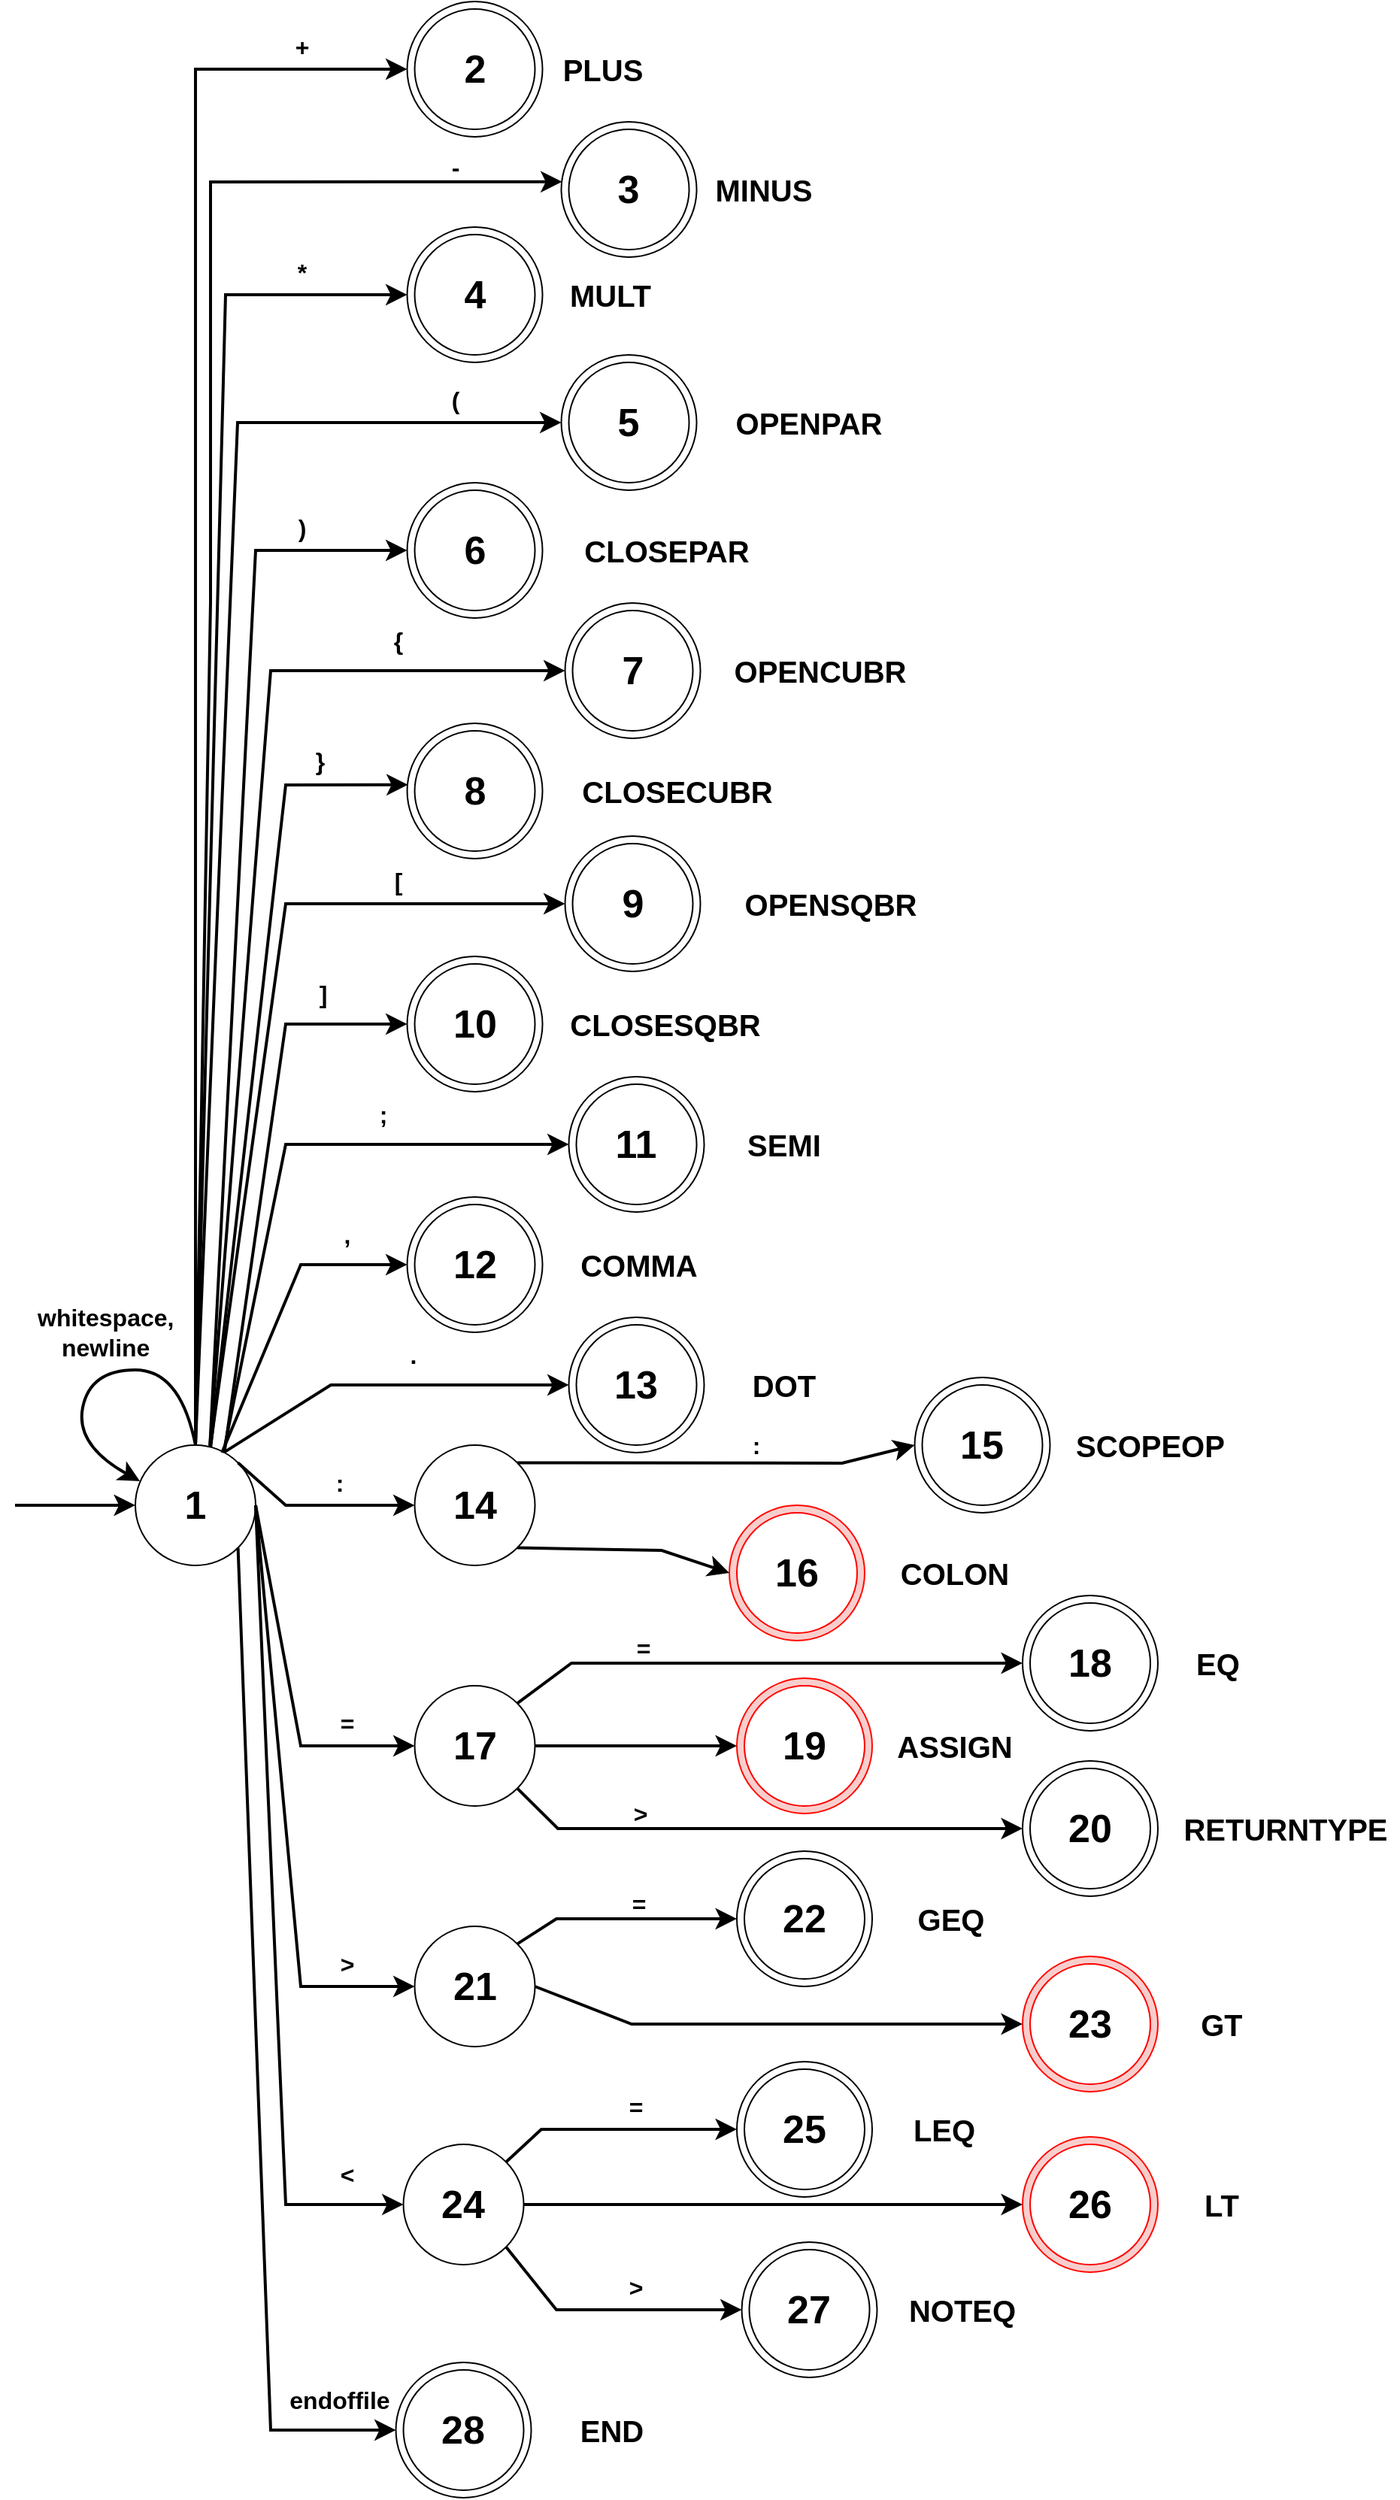 <mxfile version="20.8.11" type="device"><diagram id="EuUrlhRMjJuuyAw-kMiO" name="Page-1"><mxGraphModel dx="1687" dy="2036" grid="1" gridSize="10" guides="1" tooltips="1" connect="1" arrows="1" fold="1" page="1" pageScale="1" pageWidth="850" pageHeight="1100" math="0" shadow="0"><root><mxCell id="0"/><mxCell id="1" parent="0"/><mxCell id="f0cNqEt-tNWj4M2BLPDT-24" value="" style="ellipse;whiteSpace=wrap;html=1;aspect=fixed;fontSize=26;" vertex="1" parent="1"><mxGeometry x="710" y="460" width="90" height="90" as="geometry"/></mxCell><mxCell id="f0cNqEt-tNWj4M2BLPDT-14" value="" style="ellipse;whiteSpace=wrap;html=1;aspect=fixed;fontSize=26;fillColor=#f8cecc;strokeColor=#ff0800;" vertex="1" parent="1"><mxGeometry x="515" y="400" width="90" height="90" as="geometry"/></mxCell><mxCell id="f0cNqEt-tNWj4M2BLPDT-6" value="" style="ellipse;whiteSpace=wrap;html=1;aspect=fixed;fontSize=26;" vertex="1" parent="1"><mxGeometry x="638.26" y="315" width="90" height="90" as="geometry"/></mxCell><mxCell id="C09SJ6cZ4R_OQhaW5B3O-47" value="" style="ellipse;whiteSpace=wrap;html=1;aspect=fixed;fontSize=26;" parent="1" vertex="1"><mxGeometry x="408.26" y="275" width="90" height="90" as="geometry"/></mxCell><mxCell id="C09SJ6cZ4R_OQhaW5B3O-46" value="" style="ellipse;whiteSpace=wrap;html=1;aspect=fixed;fontSize=26;" parent="1" vertex="1"><mxGeometry x="300.76" y="195" width="90" height="90" as="geometry"/></mxCell><mxCell id="C09SJ6cZ4R_OQhaW5B3O-45" value="" style="ellipse;whiteSpace=wrap;html=1;aspect=fixed;fontSize=26;" parent="1" vertex="1"><mxGeometry x="408.26" y="115" width="90" height="90" as="geometry"/></mxCell><mxCell id="C09SJ6cZ4R_OQhaW5B3O-44" value="" style="ellipse;whiteSpace=wrap;html=1;aspect=fixed;fontSize=26;" parent="1" vertex="1"><mxGeometry x="300.76" y="35" width="90" height="90" as="geometry"/></mxCell><mxCell id="C09SJ6cZ4R_OQhaW5B3O-43" value="" style="ellipse;whiteSpace=wrap;html=1;aspect=fixed;fontSize=26;" parent="1" vertex="1"><mxGeometry x="405.76" y="-45" width="90" height="90" as="geometry"/></mxCell><mxCell id="C09SJ6cZ4R_OQhaW5B3O-1" value="&lt;font size=&quot;1&quot; style=&quot;&quot;&gt;&lt;b style=&quot;font-size: 26px;&quot;&gt;1&lt;/b&gt;&lt;/font&gt;" style="ellipse;whiteSpace=wrap;html=1;aspect=fixed;" parent="1" vertex="1"><mxGeometry x="120" y="360" width="80" height="80" as="geometry"/></mxCell><mxCell id="C09SJ6cZ4R_OQhaW5B3O-2" value="" style="endArrow=classic;html=1;rounded=0;entryX=0;entryY=0.5;entryDx=0;entryDy=0;jumpSize=6;endSize=8;startSize=8;strokeWidth=2;" parent="1" target="C09SJ6cZ4R_OQhaW5B3O-1" edge="1"><mxGeometry width="50" height="50" relative="1" as="geometry"><mxPoint x="40" y="400" as="sourcePoint"/><mxPoint x="60" y="400" as="targetPoint"/></mxGeometry></mxCell><mxCell id="C09SJ6cZ4R_OQhaW5B3O-3" value="" style="curved=1;endArrow=classic;html=1;rounded=0;strokeWidth=2;startSize=8;endSize=8;jumpSize=6;exitX=0.5;exitY=0;exitDx=0;exitDy=0;entryX=0.038;entryY=0.3;entryDx=0;entryDy=0;entryPerimeter=0;" parent="1" source="C09SJ6cZ4R_OQhaW5B3O-1" target="C09SJ6cZ4R_OQhaW5B3O-1" edge="1"><mxGeometry width="50" height="50" relative="1" as="geometry"><mxPoint x="400" y="430" as="sourcePoint"/><mxPoint x="450" y="380" as="targetPoint"/><Array as="points"><mxPoint x="150" y="310"/><mxPoint x="90" y="310"/><mxPoint x="80" y="360"/></Array></mxGeometry></mxCell><mxCell id="C09SJ6cZ4R_OQhaW5B3O-4" value="&lt;font size=&quot;1&quot; style=&quot;&quot;&gt;&lt;b style=&quot;font-size: 16px;&quot;&gt;whitespace,&lt;br&gt;newline&lt;br&gt;&lt;/b&gt;&lt;/font&gt;" style="text;strokeColor=none;fillColor=none;align=center;verticalAlign=middle;spacingLeft=4;spacingRight=4;overflow=hidden;points=[[0,0.5],[1,0.5]];portConstraint=eastwest;rotatable=0;whiteSpace=wrap;html=1;" parent="1" vertex="1"><mxGeometry x="50" y="260" width="100" height="50" as="geometry"/></mxCell><mxCell id="C09SJ6cZ4R_OQhaW5B3O-8" value="" style="ellipse;whiteSpace=wrap;html=1;aspect=fixed;fontSize=26;" parent="1" vertex="1"><mxGeometry x="300.76" y="-600" width="90" height="90" as="geometry"/></mxCell><mxCell id="C09SJ6cZ4R_OQhaW5B3O-6" value="&lt;font size=&quot;1&quot; style=&quot;&quot;&gt;&lt;b style=&quot;font-size: 26px;&quot;&gt;2&lt;/b&gt;&lt;/font&gt;" style="ellipse;whiteSpace=wrap;html=1;aspect=fixed;" parent="1" vertex="1"><mxGeometry x="305.76" y="-595" width="80" height="80" as="geometry"/></mxCell><mxCell id="C09SJ6cZ4R_OQhaW5B3O-7" value="" style="endArrow=classic;html=1;rounded=0;strokeWidth=2;fontSize=26;startSize=8;endSize=8;jumpSize=6;entryX=0;entryY=0.5;entryDx=0;entryDy=0;exitX=0.5;exitY=0;exitDx=0;exitDy=0;" parent="1" source="C09SJ6cZ4R_OQhaW5B3O-1" target="C09SJ6cZ4R_OQhaW5B3O-8" edge="1"><mxGeometry width="50" height="50" relative="1" as="geometry"><mxPoint x="190" y="350" as="sourcePoint"/><mxPoint x="310" y="-160" as="targetPoint"/><Array as="points"><mxPoint x="160" y="-160"/><mxPoint x="160" y="-555"/></Array></mxGeometry></mxCell><mxCell id="C09SJ6cZ4R_OQhaW5B3O-9" value="&lt;font size=&quot;1&quot; style=&quot;&quot;&gt;&lt;b style=&quot;font-size: 16px;&quot;&gt;+&lt;/b&gt;&lt;/font&gt;" style="text;strokeColor=none;fillColor=none;align=center;verticalAlign=middle;spacingLeft=4;spacingRight=4;overflow=hidden;points=[[0,0.5],[1,0.5]];portConstraint=eastwest;rotatable=0;whiteSpace=wrap;html=1;" parent="1" vertex="1"><mxGeometry x="185.76" y="-585" width="90" height="30" as="geometry"/></mxCell><mxCell id="C09SJ6cZ4R_OQhaW5B3O-10" value="&lt;font size=&quot;1&quot; style=&quot;&quot;&gt;&lt;b style=&quot;font-size: 20px;&quot;&gt;PLUS&lt;/b&gt;&lt;/font&gt;" style="text;strokeColor=none;fillColor=none;align=center;verticalAlign=middle;spacingLeft=4;spacingRight=4;overflow=hidden;points=[[0,0.5],[1,0.5]];portConstraint=eastwest;rotatable=0;whiteSpace=wrap;html=1;" parent="1" vertex="1"><mxGeometry x="385.76" y="-570" width="90" height="30" as="geometry"/></mxCell><mxCell id="C09SJ6cZ4R_OQhaW5B3O-11" value="" style="ellipse;whiteSpace=wrap;html=1;aspect=fixed;fontSize=26;" parent="1" vertex="1"><mxGeometry x="403.26" y="-520" width="90" height="90" as="geometry"/></mxCell><mxCell id="C09SJ6cZ4R_OQhaW5B3O-12" value="&lt;font size=&quot;1&quot; style=&quot;&quot;&gt;&lt;b style=&quot;font-size: 26px;&quot;&gt;3&lt;/b&gt;&lt;/font&gt;" style="ellipse;whiteSpace=wrap;html=1;aspect=fixed;" parent="1" vertex="1"><mxGeometry x="408.26" y="-515" width="80" height="80" as="geometry"/></mxCell><mxCell id="C09SJ6cZ4R_OQhaW5B3O-13" value="" style="endArrow=classic;html=1;rounded=0;strokeWidth=2;fontSize=16;startSize=8;endSize=8;jumpSize=6;entryX=0.006;entryY=0.443;entryDx=0;entryDy=0;entryPerimeter=0;exitX=0.5;exitY=0;exitDx=0;exitDy=0;" parent="1" source="C09SJ6cZ4R_OQhaW5B3O-1" target="C09SJ6cZ4R_OQhaW5B3O-11" edge="1"><mxGeometry width="50" height="50" relative="1" as="geometry"><mxPoint x="170.08" y="122" as="sourcePoint"/><mxPoint x="310" y="-40" as="targetPoint"/><Array as="points"><mxPoint x="170" y="-200"/><mxPoint x="170" y="-480"/></Array></mxGeometry></mxCell><mxCell id="C09SJ6cZ4R_OQhaW5B3O-14" value="&lt;font size=&quot;1&quot; style=&quot;&quot;&gt;&lt;b style=&quot;font-size: 16px;&quot;&gt;-&lt;/b&gt;&lt;/font&gt;" style="text;strokeColor=none;fillColor=none;align=center;verticalAlign=middle;spacingLeft=4;spacingRight=4;overflow=hidden;points=[[0,0.5],[1,0.5]];portConstraint=eastwest;rotatable=0;whiteSpace=wrap;html=1;" parent="1" vertex="1"><mxGeometry x="288.26" y="-505" width="90" height="30" as="geometry"/></mxCell><mxCell id="C09SJ6cZ4R_OQhaW5B3O-15" value="&lt;font size=&quot;1&quot; style=&quot;&quot;&gt;&lt;b style=&quot;font-size: 20px;&quot;&gt;MINUS&lt;/b&gt;&lt;/font&gt;" style="text;strokeColor=none;fillColor=none;align=center;verticalAlign=middle;spacingLeft=4;spacingRight=4;overflow=hidden;points=[[0,0.5],[1,0.5]];portConstraint=eastwest;rotatable=0;whiteSpace=wrap;html=1;" parent="1" vertex="1"><mxGeometry x="493.26" y="-490" width="90" height="30" as="geometry"/></mxCell><mxCell id="C09SJ6cZ4R_OQhaW5B3O-17" value="" style="ellipse;whiteSpace=wrap;html=1;aspect=fixed;fontSize=26;" parent="1" vertex="1"><mxGeometry x="300.76" y="-450" width="90" height="90" as="geometry"/></mxCell><mxCell id="C09SJ6cZ4R_OQhaW5B3O-16" value="&lt;font size=&quot;1&quot; style=&quot;&quot;&gt;&lt;b style=&quot;font-size: 26px;&quot;&gt;4&lt;/b&gt;&lt;/font&gt;" style="ellipse;whiteSpace=wrap;html=1;aspect=fixed;" parent="1" vertex="1"><mxGeometry x="305.76" y="-445" width="80" height="80" as="geometry"/></mxCell><mxCell id="C09SJ6cZ4R_OQhaW5B3O-18" value="&lt;font size=&quot;1&quot; style=&quot;&quot;&gt;&lt;b style=&quot;font-size: 20px;&quot;&gt;MULT&lt;/b&gt;&lt;/font&gt;" style="text;strokeColor=none;fillColor=none;align=center;verticalAlign=middle;spacingLeft=4;spacingRight=4;overflow=hidden;points=[[0,0.5],[1,0.5]];portConstraint=eastwest;rotatable=0;whiteSpace=wrap;html=1;" parent="1" vertex="1"><mxGeometry x="390.76" y="-420" width="90" height="30" as="geometry"/></mxCell><mxCell id="C09SJ6cZ4R_OQhaW5B3O-19" value="" style="endArrow=classic;html=1;rounded=0;strokeWidth=2;fontSize=16;startSize=8;endSize=8;jumpSize=6;exitX=0.5;exitY=0;exitDx=0;exitDy=0;entryX=0;entryY=0.5;entryDx=0;entryDy=0;" parent="1" source="C09SJ6cZ4R_OQhaW5B3O-1" target="C09SJ6cZ4R_OQhaW5B3O-17" edge="1"><mxGeometry width="50" height="50" relative="1" as="geometry"><mxPoint x="179.04" y="124.88" as="sourcePoint"/><mxPoint x="370" y="-130" as="targetPoint"/><Array as="points"><mxPoint x="180" y="-405"/></Array></mxGeometry></mxCell><mxCell id="C09SJ6cZ4R_OQhaW5B3O-20" value="&lt;font size=&quot;1&quot; style=&quot;&quot;&gt;&lt;b style=&quot;font-size: 16px;&quot;&gt;*&lt;/b&gt;&lt;/font&gt;" style="text;strokeColor=none;fillColor=none;align=center;verticalAlign=middle;spacingLeft=4;spacingRight=4;overflow=hidden;points=[[0,0.5],[1,0.5]];portConstraint=eastwest;rotatable=0;whiteSpace=wrap;html=1;" parent="1" vertex="1"><mxGeometry x="185.76" y="-435" width="90" height="30" as="geometry"/></mxCell><mxCell id="C09SJ6cZ4R_OQhaW5B3O-22" value="" style="ellipse;whiteSpace=wrap;html=1;aspect=fixed;fontSize=26;" parent="1" vertex="1"><mxGeometry x="403.26" y="-365" width="90" height="90" as="geometry"/></mxCell><mxCell id="C09SJ6cZ4R_OQhaW5B3O-21" value="&lt;font size=&quot;1&quot; style=&quot;&quot;&gt;&lt;b style=&quot;font-size: 26px;&quot;&gt;5&lt;/b&gt;&lt;/font&gt;" style="ellipse;whiteSpace=wrap;html=1;aspect=fixed;" parent="1" vertex="1"><mxGeometry x="408.26" y="-360" width="80" height="80" as="geometry"/></mxCell><mxCell id="C09SJ6cZ4R_OQhaW5B3O-23" value="&lt;font size=&quot;1&quot; style=&quot;&quot;&gt;&lt;b style=&quot;font-size: 20px;&quot;&gt;OPENPAR&lt;/b&gt;&lt;/font&gt;" style="text;strokeColor=none;fillColor=none;align=center;verticalAlign=middle;spacingLeft=4;spacingRight=4;overflow=hidden;points=[[0,0.5],[1,0.5]];portConstraint=eastwest;rotatable=0;whiteSpace=wrap;html=1;" parent="1" vertex="1"><mxGeometry x="513.26" y="-335" width="110" height="30" as="geometry"/></mxCell><mxCell id="C09SJ6cZ4R_OQhaW5B3O-24" value="" style="endArrow=classic;html=1;rounded=0;strokeWidth=2;fontSize=16;startSize=8;endSize=8;jumpSize=6;entryX=0;entryY=0.5;entryDx=0;entryDy=0;exitX=0.5;exitY=0;exitDx=0;exitDy=0;" parent="1" source="C09SJ6cZ4R_OQhaW5B3O-1" target="C09SJ6cZ4R_OQhaW5B3O-22" edge="1"><mxGeometry width="50" height="50" relative="1" as="geometry"><mxPoint x="188.284" y="131.716" as="sourcePoint"/><mxPoint x="310" y="40" as="targetPoint"/><Array as="points"><mxPoint x="188" y="-320"/></Array></mxGeometry></mxCell><mxCell id="C09SJ6cZ4R_OQhaW5B3O-25" value="&lt;font size=&quot;1&quot; style=&quot;&quot;&gt;&lt;b style=&quot;font-size: 16px;&quot;&gt;(&lt;/b&gt;&lt;/font&gt;" style="text;strokeColor=none;fillColor=none;align=center;verticalAlign=middle;spacingLeft=4;spacingRight=4;overflow=hidden;points=[[0,0.5],[1,0.5]];portConstraint=eastwest;rotatable=0;whiteSpace=wrap;html=1;" parent="1" vertex="1"><mxGeometry x="288.26" y="-350" width="90" height="30" as="geometry"/></mxCell><mxCell id="C09SJ6cZ4R_OQhaW5B3O-27" value="" style="ellipse;whiteSpace=wrap;html=1;aspect=fixed;fontSize=26;" parent="1" vertex="1"><mxGeometry x="300.76" y="-280" width="90" height="90" as="geometry"/></mxCell><mxCell id="C09SJ6cZ4R_OQhaW5B3O-26" value="&lt;font size=&quot;1&quot; style=&quot;&quot;&gt;&lt;b style=&quot;font-size: 26px;&quot;&gt;6&lt;/b&gt;&lt;/font&gt;" style="ellipse;whiteSpace=wrap;html=1;aspect=fixed;" parent="1" vertex="1"><mxGeometry x="305.76" y="-275" width="80" height="80" as="geometry"/></mxCell><mxCell id="C09SJ6cZ4R_OQhaW5B3O-28" value="" style="endArrow=classic;html=1;rounded=0;strokeWidth=2;fontSize=16;startSize=8;endSize=8;jumpSize=6;entryX=0;entryY=0.5;entryDx=0;entryDy=0;exitX=0.62;exitY=0.013;exitDx=0;exitDy=0;exitPerimeter=0;" parent="1" source="C09SJ6cZ4R_OQhaW5B3O-1" target="C09SJ6cZ4R_OQhaW5B3O-27" edge="1"><mxGeometry width="50" height="50" relative="1" as="geometry"><mxPoint x="188.284" y="131.716" as="sourcePoint"/><mxPoint x="295.76" y="-80" as="targetPoint"/><Array as="points"><mxPoint x="200" y="-235"/></Array></mxGeometry></mxCell><mxCell id="C09SJ6cZ4R_OQhaW5B3O-30" value="&lt;font size=&quot;1&quot; style=&quot;&quot;&gt;&lt;b style=&quot;font-size: 20px;&quot;&gt;CLOSEPAR&lt;/b&gt;&lt;/font&gt;" style="text;strokeColor=none;fillColor=none;align=center;verticalAlign=middle;spacingLeft=4;spacingRight=4;overflow=hidden;points=[[0,0.5],[1,0.5]];portConstraint=eastwest;rotatable=0;whiteSpace=wrap;html=1;" parent="1" vertex="1"><mxGeometry x="410.76" y="-250" width="125" height="30" as="geometry"/></mxCell><mxCell id="C09SJ6cZ4R_OQhaW5B3O-31" value="&lt;font size=&quot;1&quot; style=&quot;&quot;&gt;&lt;b style=&quot;font-size: 16px;&quot;&gt;)&lt;/b&gt;&lt;/font&gt;" style="text;strokeColor=none;fillColor=none;align=center;verticalAlign=middle;spacingLeft=4;spacingRight=4;overflow=hidden;points=[[0,0.5],[1,0.5]];portConstraint=eastwest;rotatable=0;whiteSpace=wrap;html=1;" parent="1" vertex="1"><mxGeometry x="185.76" y="-265" width="90" height="30" as="geometry"/></mxCell><mxCell id="C09SJ6cZ4R_OQhaW5B3O-34" value="" style="ellipse;whiteSpace=wrap;html=1;aspect=fixed;fontSize=26;" parent="1" vertex="1"><mxGeometry x="405.76" y="-200" width="90" height="90" as="geometry"/></mxCell><mxCell id="C09SJ6cZ4R_OQhaW5B3O-32" value="&lt;font size=&quot;1&quot; style=&quot;&quot;&gt;&lt;b style=&quot;font-size: 26px;&quot;&gt;7&lt;/b&gt;&lt;/font&gt;" style="ellipse;whiteSpace=wrap;html=1;aspect=fixed;" parent="1" vertex="1"><mxGeometry x="410.76" y="-195" width="80" height="80" as="geometry"/></mxCell><mxCell id="C09SJ6cZ4R_OQhaW5B3O-35" value="" style="ellipse;whiteSpace=wrap;html=1;aspect=fixed;fontSize=26;" parent="1" vertex="1"><mxGeometry x="300.76" y="-120" width="90" height="90" as="geometry"/></mxCell><mxCell id="C09SJ6cZ4R_OQhaW5B3O-33" value="&lt;font size=&quot;1&quot; style=&quot;&quot;&gt;&lt;b style=&quot;font-size: 26px;&quot;&gt;8&lt;/b&gt;&lt;/font&gt;" style="ellipse;whiteSpace=wrap;html=1;aspect=fixed;" parent="1" vertex="1"><mxGeometry x="305.76" y="-115" width="80" height="80" as="geometry"/></mxCell><mxCell id="C09SJ6cZ4R_OQhaW5B3O-36" value="&lt;font size=&quot;1&quot; style=&quot;&quot;&gt;&lt;b style=&quot;font-size: 20px;&quot;&gt;OPENCUBR&lt;/b&gt;&lt;/font&gt;" style="text;strokeColor=none;fillColor=none;align=center;verticalAlign=middle;spacingLeft=4;spacingRight=4;overflow=hidden;points=[[0,0.5],[1,0.5]];portConstraint=eastwest;rotatable=0;whiteSpace=wrap;html=1;" parent="1" vertex="1"><mxGeometry x="513.26" y="-170" width="125" height="30" as="geometry"/></mxCell><mxCell id="C09SJ6cZ4R_OQhaW5B3O-37" value="&lt;font size=&quot;1&quot; style=&quot;&quot;&gt;&lt;b style=&quot;font-size: 20px;&quot;&gt;CLOSECUBR&lt;/b&gt;&lt;/font&gt;" style="text;strokeColor=none;fillColor=none;align=center;verticalAlign=middle;spacingLeft=4;spacingRight=4;overflow=hidden;points=[[0,0.5],[1,0.5]];portConstraint=eastwest;rotatable=0;whiteSpace=wrap;html=1;" parent="1" vertex="1"><mxGeometry x="410.76" y="-90" width="139.24" height="30" as="geometry"/></mxCell><mxCell id="C09SJ6cZ4R_OQhaW5B3O-38" value="&lt;font size=&quot;1&quot; style=&quot;&quot;&gt;&lt;b style=&quot;font-size: 26px;&quot;&gt;9&lt;/b&gt;&lt;/font&gt;" style="ellipse;whiteSpace=wrap;html=1;aspect=fixed;" parent="1" vertex="1"><mxGeometry x="410.76" y="-40" width="80" height="80" as="geometry"/></mxCell><mxCell id="C09SJ6cZ4R_OQhaW5B3O-39" value="&lt;font size=&quot;1&quot; style=&quot;&quot;&gt;&lt;b style=&quot;font-size: 26px;&quot;&gt;10&lt;/b&gt;&lt;/font&gt;" style="ellipse;whiteSpace=wrap;html=1;aspect=fixed;" parent="1" vertex="1"><mxGeometry x="305.76" y="40" width="80" height="80" as="geometry"/></mxCell><mxCell id="C09SJ6cZ4R_OQhaW5B3O-40" value="&lt;font size=&quot;1&quot; style=&quot;&quot;&gt;&lt;b style=&quot;font-size: 26px;&quot;&gt;11&lt;/b&gt;&lt;/font&gt;" style="ellipse;whiteSpace=wrap;html=1;aspect=fixed;" parent="1" vertex="1"><mxGeometry x="413.26" y="120" width="80" height="80" as="geometry"/></mxCell><mxCell id="C09SJ6cZ4R_OQhaW5B3O-41" value="&lt;font size=&quot;1&quot; style=&quot;&quot;&gt;&lt;b style=&quot;font-size: 26px;&quot;&gt;12&lt;/b&gt;&lt;/font&gt;" style="ellipse;whiteSpace=wrap;html=1;aspect=fixed;" parent="1" vertex="1"><mxGeometry x="305.76" y="200" width="80" height="80" as="geometry"/></mxCell><mxCell id="C09SJ6cZ4R_OQhaW5B3O-42" value="&lt;font size=&quot;1&quot; style=&quot;&quot;&gt;&lt;b style=&quot;font-size: 26px;&quot;&gt;13&lt;/b&gt;&lt;/font&gt;" style="ellipse;whiteSpace=wrap;html=1;aspect=fixed;" parent="1" vertex="1"><mxGeometry x="413.26" y="280" width="80" height="80" as="geometry"/></mxCell><mxCell id="C09SJ6cZ4R_OQhaW5B3O-49" value="" style="endArrow=classic;html=1;rounded=0;strokeWidth=2;fontSize=16;startSize=8;endSize=8;jumpSize=6;entryX=0;entryY=0.5;entryDx=0;entryDy=0;exitX=0.62;exitY=0.005;exitDx=0;exitDy=0;exitPerimeter=0;" parent="1" source="C09SJ6cZ4R_OQhaW5B3O-1" target="C09SJ6cZ4R_OQhaW5B3O-34" edge="1"><mxGeometry width="50" height="50" relative="1" as="geometry"><mxPoint x="188.284" y="131.716" as="sourcePoint"/><mxPoint x="260" as="targetPoint"/><Array as="points"><mxPoint x="210" y="-155"/></Array></mxGeometry></mxCell><mxCell id="C09SJ6cZ4R_OQhaW5B3O-51" value="" style="endArrow=classic;html=1;rounded=0;strokeWidth=2;fontSize=16;startSize=8;endSize=8;jumpSize=6;entryX=0.006;entryY=0.454;entryDx=0;entryDy=0;entryPerimeter=0;exitX=0.627;exitY=0.013;exitDx=0;exitDy=0;exitPerimeter=0;" parent="1" source="C09SJ6cZ4R_OQhaW5B3O-1" target="C09SJ6cZ4R_OQhaW5B3O-35" edge="1"><mxGeometry width="50" height="50" relative="1" as="geometry"><mxPoint x="188.284" y="131.716" as="sourcePoint"/><mxPoint x="290" y="-40" as="targetPoint"/><Array as="points"><mxPoint x="220" y="-79"/></Array></mxGeometry></mxCell><mxCell id="C09SJ6cZ4R_OQhaW5B3O-52" value="" style="endArrow=classic;html=1;rounded=0;strokeWidth=2;fontSize=16;startSize=8;endSize=8;jumpSize=6;entryX=0;entryY=0.5;entryDx=0;entryDy=0;exitX=0.627;exitY=-0.009;exitDx=0;exitDy=0;exitPerimeter=0;" parent="1" source="C09SJ6cZ4R_OQhaW5B3O-1" target="C09SJ6cZ4R_OQhaW5B3O-43" edge="1"><mxGeometry width="50" height="50" relative="1" as="geometry"><mxPoint x="195.04" y="140" as="sourcePoint"/><mxPoint x="240" y="-170" as="targetPoint"/><Array as="points"><mxPoint x="220"/></Array></mxGeometry></mxCell><mxCell id="C09SJ6cZ4R_OQhaW5B3O-53" value="" style="endArrow=classic;html=1;rounded=0;strokeWidth=2;fontSize=16;startSize=8;endSize=8;jumpSize=6;entryX=0;entryY=0.5;entryDx=0;entryDy=0;exitX=0.741;exitY=0.055;exitDx=0;exitDy=0;exitPerimeter=0;" parent="1" source="C09SJ6cZ4R_OQhaW5B3O-1" target="C09SJ6cZ4R_OQhaW5B3O-44" edge="1"><mxGeometry width="50" height="50" relative="1" as="geometry"><mxPoint x="195.84" y="141.04" as="sourcePoint"/><mxPoint x="260" y="60" as="targetPoint"/><Array as="points"><mxPoint x="220" y="80"/></Array></mxGeometry></mxCell><mxCell id="C09SJ6cZ4R_OQhaW5B3O-54" value="" style="endArrow=classic;html=1;rounded=0;strokeWidth=2;fontSize=16;startSize=8;endSize=8;jumpSize=6;entryX=0;entryY=0.5;entryDx=0;entryDy=0;exitX=0.734;exitY=0.055;exitDx=0;exitDy=0;exitPerimeter=0;" parent="1" source="C09SJ6cZ4R_OQhaW5B3O-1" target="C09SJ6cZ4R_OQhaW5B3O-45" edge="1"><mxGeometry width="50" height="50" relative="1" as="geometry"><mxPoint x="220" y="160" as="sourcePoint"/><mxPoint x="260" y="110" as="targetPoint"/><Array as="points"><mxPoint x="220" y="160"/></Array></mxGeometry></mxCell><mxCell id="C09SJ6cZ4R_OQhaW5B3O-55" value="" style="endArrow=classic;html=1;rounded=0;strokeWidth=2;fontSize=16;startSize=8;endSize=8;jumpSize=6;entryX=0;entryY=0.5;entryDx=0;entryDy=0;exitX=0.72;exitY=0.063;exitDx=0;exitDy=0;exitPerimeter=0;" parent="1" source="C09SJ6cZ4R_OQhaW5B3O-1" target="C09SJ6cZ4R_OQhaW5B3O-46" edge="1"><mxGeometry width="50" height="50" relative="1" as="geometry"><mxPoint x="200" y="160" as="sourcePoint"/><mxPoint x="260" y="110" as="targetPoint"/><Array as="points"><mxPoint x="230" y="240"/></Array></mxGeometry></mxCell><mxCell id="C09SJ6cZ4R_OQhaW5B3O-56" value="" style="endArrow=classic;html=1;rounded=0;strokeWidth=2;fontSize=16;startSize=8;endSize=8;jumpSize=6;entryX=0;entryY=0.5;entryDx=0;entryDy=0;exitX=0.737;exitY=0.06;exitDx=0;exitDy=0;exitPerimeter=0;" parent="1" source="C09SJ6cZ4R_OQhaW5B3O-1" target="C09SJ6cZ4R_OQhaW5B3O-47" edge="1"><mxGeometry width="50" height="50" relative="1" as="geometry"><mxPoint x="197.76" y="173.44" as="sourcePoint"/><mxPoint x="260" y="200" as="targetPoint"/><Array as="points"><mxPoint x="250" y="320"/></Array></mxGeometry></mxCell><mxCell id="C09SJ6cZ4R_OQhaW5B3O-57" value="&lt;font size=&quot;1&quot; style=&quot;&quot;&gt;&lt;b style=&quot;font-size: 20px;&quot;&gt;OPENSQBR&lt;/b&gt;&lt;/font&gt;" style="text;strokeColor=none;fillColor=none;align=center;verticalAlign=middle;spacingLeft=4;spacingRight=4;overflow=hidden;points=[[0,0.5],[1,0.5]];portConstraint=eastwest;rotatable=0;whiteSpace=wrap;html=1;" parent="1" vertex="1"><mxGeometry x="513.26" y="-15" width="139.24" height="30" as="geometry"/></mxCell><mxCell id="C09SJ6cZ4R_OQhaW5B3O-58" value="&lt;font size=&quot;1&quot; style=&quot;&quot;&gt;&lt;b style=&quot;font-size: 20px;&quot;&gt;CLOSESQBR&lt;/b&gt;&lt;/font&gt;" style="text;strokeColor=none;fillColor=none;align=center;verticalAlign=middle;spacingLeft=4;spacingRight=4;overflow=hidden;points=[[0,0.5],[1,0.5]];portConstraint=eastwest;rotatable=0;whiteSpace=wrap;html=1;" parent="1" vertex="1"><mxGeometry x="403.26" y="65" width="139.24" height="30" as="geometry"/></mxCell><mxCell id="C09SJ6cZ4R_OQhaW5B3O-59" value="&lt;font size=&quot;1&quot; style=&quot;&quot;&gt;&lt;b style=&quot;font-size: 20px;&quot;&gt;SEMI&lt;/b&gt;&lt;/font&gt;" style="text;strokeColor=none;fillColor=none;align=center;verticalAlign=middle;spacingLeft=4;spacingRight=4;overflow=hidden;points=[[0,0.5],[1,0.5]];portConstraint=eastwest;rotatable=0;whiteSpace=wrap;html=1;" parent="1" vertex="1"><mxGeometry x="513.26" y="145" width="76.74" height="30" as="geometry"/></mxCell><mxCell id="C09SJ6cZ4R_OQhaW5B3O-61" value="&lt;font size=&quot;1&quot; style=&quot;&quot;&gt;&lt;b style=&quot;font-size: 20px;&quot;&gt;COMMA&lt;/b&gt;&lt;/font&gt;" style="text;strokeColor=none;fillColor=none;align=center;verticalAlign=middle;spacingLeft=4;spacingRight=4;overflow=hidden;points=[[0,0.5],[1,0.5]];portConstraint=eastwest;rotatable=0;whiteSpace=wrap;html=1;" parent="1" vertex="1"><mxGeometry x="409.89" y="225" width="90.11" height="30" as="geometry"/></mxCell><mxCell id="C09SJ6cZ4R_OQhaW5B3O-62" value="&lt;font size=&quot;1&quot; style=&quot;&quot;&gt;&lt;b style=&quot;font-size: 20px;&quot;&gt;DOT&lt;/b&gt;&lt;/font&gt;" style="text;strokeColor=none;fillColor=none;align=center;verticalAlign=middle;spacingLeft=4;spacingRight=4;overflow=hidden;points=[[0,0.5],[1,0.5]];portConstraint=eastwest;rotatable=0;whiteSpace=wrap;html=1;" parent="1" vertex="1"><mxGeometry x="513.26" y="305" width="76.74" height="30" as="geometry"/></mxCell><mxCell id="C09SJ6cZ4R_OQhaW5B3O-63" value="&lt;span style=&quot;font-size: 16px;&quot;&gt;&lt;b&gt;{&lt;/b&gt;&lt;/span&gt;" style="text;strokeColor=none;fillColor=none;align=center;verticalAlign=middle;spacingLeft=4;spacingRight=4;overflow=hidden;points=[[0,0.5],[1,0.5]];portConstraint=eastwest;rotatable=0;whiteSpace=wrap;html=1;" parent="1" vertex="1"><mxGeometry x="250" y="-190" width="90" height="30" as="geometry"/></mxCell><mxCell id="C09SJ6cZ4R_OQhaW5B3O-64" value="&lt;span style=&quot;font-size: 16px;&quot;&gt;&lt;b&gt;}&lt;/b&gt;&lt;/span&gt;" style="text;strokeColor=none;fillColor=none;align=center;verticalAlign=middle;spacingLeft=4;spacingRight=4;overflow=hidden;points=[[0,0.5],[1,0.5]];portConstraint=eastwest;rotatable=0;whiteSpace=wrap;html=1;" parent="1" vertex="1"><mxGeometry x="198.26" y="-110" width="90" height="30" as="geometry"/></mxCell><mxCell id="C09SJ6cZ4R_OQhaW5B3O-65" value="&lt;span style=&quot;font-size: 16px;&quot;&gt;&lt;b&gt;[&lt;/b&gt;&lt;/span&gt;" style="text;strokeColor=none;fillColor=none;align=center;verticalAlign=middle;spacingLeft=4;spacingRight=4;overflow=hidden;points=[[0,0.5],[1,0.5]];portConstraint=eastwest;rotatable=0;whiteSpace=wrap;html=1;" parent="1" vertex="1"><mxGeometry x="250" y="-30" width="90" height="30" as="geometry"/></mxCell><mxCell id="C09SJ6cZ4R_OQhaW5B3O-66" value="&lt;span style=&quot;font-size: 16px;&quot;&gt;&lt;b&gt;]&lt;/b&gt;&lt;/span&gt;" style="text;strokeColor=none;fillColor=none;align=center;verticalAlign=middle;spacingLeft=4;spacingRight=4;overflow=hidden;points=[[0,0.5],[1,0.5]];portConstraint=eastwest;rotatable=0;whiteSpace=wrap;html=1;" parent="1" vertex="1"><mxGeometry x="200" y="45" width="90" height="30" as="geometry"/></mxCell><mxCell id="C09SJ6cZ4R_OQhaW5B3O-67" value="&lt;span style=&quot;font-size: 16px;&quot;&gt;&lt;b&gt;;&lt;/b&gt;&lt;/span&gt;" style="text;strokeColor=none;fillColor=none;align=center;verticalAlign=middle;spacingLeft=4;spacingRight=4;overflow=hidden;points=[[0,0.5],[1,0.5]];portConstraint=eastwest;rotatable=0;whiteSpace=wrap;html=1;" parent="1" vertex="1"><mxGeometry x="240" y="125" width="90" height="30" as="geometry"/></mxCell><mxCell id="C09SJ6cZ4R_OQhaW5B3O-68" value="&lt;span style=&quot;font-size: 16px;&quot;&gt;&lt;b&gt;,&lt;/b&gt;&lt;/span&gt;" style="text;strokeColor=none;fillColor=none;align=center;verticalAlign=middle;spacingLeft=4;spacingRight=4;overflow=hidden;points=[[0,0.5],[1,0.5]];portConstraint=eastwest;rotatable=0;whiteSpace=wrap;html=1;" parent="1" vertex="1"><mxGeometry x="215.76" y="205" width="90" height="30" as="geometry"/></mxCell><mxCell id="C09SJ6cZ4R_OQhaW5B3O-69" value="&lt;span style=&quot;font-size: 16px;&quot;&gt;&lt;b&gt;.&lt;/b&gt;&lt;/span&gt;" style="text;strokeColor=none;fillColor=none;align=center;verticalAlign=middle;spacingLeft=4;spacingRight=4;overflow=hidden;points=[[0,0.5],[1,0.5]];portConstraint=eastwest;rotatable=0;whiteSpace=wrap;html=1;" parent="1" vertex="1"><mxGeometry x="260" y="285" width="90" height="30" as="geometry"/></mxCell><mxCell id="f0cNqEt-tNWj4M2BLPDT-2" value="&lt;font size=&quot;1&quot; style=&quot;&quot;&gt;&lt;b style=&quot;font-size: 26px;&quot;&gt;14&lt;/b&gt;&lt;/font&gt;" style="ellipse;whiteSpace=wrap;html=1;aspect=fixed;" vertex="1" parent="1"><mxGeometry x="305.76" y="360" width="80" height="80" as="geometry"/></mxCell><mxCell id="f0cNqEt-tNWj4M2BLPDT-4" value="" style="endArrow=classic;html=1;rounded=0;strokeWidth=2;fontSize=16;startSize=8;endSize=8;jumpSize=6;entryX=0;entryY=0.5;entryDx=0;entryDy=0;exitX=1;exitY=0;exitDx=0;exitDy=0;" edge="1" parent="1" source="C09SJ6cZ4R_OQhaW5B3O-1" target="f0cNqEt-tNWj4M2BLPDT-2"><mxGeometry width="50" height="50" relative="1" as="geometry"><mxPoint x="405.76" y="464.8" as="sourcePoint"/><mxPoint x="635.06" y="420" as="targetPoint"/><Array as="points"><mxPoint x="220" y="400"/></Array></mxGeometry></mxCell><mxCell id="f0cNqEt-tNWj4M2BLPDT-5" value="&lt;font size=&quot;1&quot; style=&quot;&quot;&gt;&lt;b style=&quot;font-size: 26px;&quot;&gt;15&lt;/b&gt;&lt;/font&gt;" style="ellipse;whiteSpace=wrap;html=1;aspect=fixed;" vertex="1" parent="1"><mxGeometry x="643.26" y="320" width="80" height="80" as="geometry"/></mxCell><mxCell id="f0cNqEt-tNWj4M2BLPDT-8" value="" style="endArrow=classic;html=1;rounded=0;strokeWidth=2;fontSize=16;startSize=8;endSize=8;jumpSize=6;exitX=1;exitY=0;exitDx=0;exitDy=0;entryX=0;entryY=0.5;entryDx=0;entryDy=0;" edge="1" parent="1" source="f0cNqEt-tNWj4M2BLPDT-2" target="f0cNqEt-tNWj4M2BLPDT-6"><mxGeometry width="50" height="50" relative="1" as="geometry"><mxPoint x="360.7" y="464.8" as="sourcePoint"/><mxPoint x="620" y="360" as="targetPoint"/><Array as="points"><mxPoint x="590" y="372"/></Array></mxGeometry></mxCell><mxCell id="f0cNqEt-tNWj4M2BLPDT-10" value="&lt;font size=&quot;1&quot; style=&quot;&quot;&gt;&lt;b style=&quot;font-size: 26px;&quot;&gt;16&lt;/b&gt;&lt;/font&gt;" style="ellipse;whiteSpace=wrap;html=1;aspect=fixed;strokeColor=#ff0000;" vertex="1" parent="1"><mxGeometry x="520" y="405" width="80" height="80" as="geometry"/></mxCell><mxCell id="f0cNqEt-tNWj4M2BLPDT-13" value="" style="endArrow=classic;html=1;rounded=0;strokeWidth=2;fontSize=16;startSize=8;endSize=8;jumpSize=6;exitX=1;exitY=1;exitDx=0;exitDy=0;entryX=0;entryY=0.5;entryDx=0;entryDy=0;" edge="1" parent="1" source="f0cNqEt-tNWj4M2BLPDT-2" target="f0cNqEt-tNWj4M2BLPDT-14"><mxGeometry width="50" height="50" relative="1" as="geometry"><mxPoint x="250.784" y="471.716" as="sourcePoint"/><mxPoint x="470" y="450" as="targetPoint"/><Array as="points"><mxPoint x="470" y="430"/></Array></mxGeometry></mxCell><mxCell id="f0cNqEt-tNWj4M2BLPDT-15" value="&lt;span style=&quot;font-size: 16px;&quot;&gt;&lt;b&gt;:&lt;/b&gt;&lt;/span&gt;" style="text;strokeColor=none;fillColor=none;align=center;verticalAlign=middle;spacingLeft=4;spacingRight=4;overflow=hidden;points=[[0,0.5],[1,0.5]];portConstraint=eastwest;rotatable=0;whiteSpace=wrap;html=1;" vertex="1" parent="1"><mxGeometry x="488.26" y="345" width="90" height="30" as="geometry"/></mxCell><mxCell id="f0cNqEt-tNWj4M2BLPDT-16" value="&lt;span style=&quot;font-size: 16px;&quot;&gt;&lt;b&gt;:&lt;/b&gt;&lt;/span&gt;" style="text;strokeColor=none;fillColor=none;align=center;verticalAlign=middle;spacingLeft=4;spacingRight=4;overflow=hidden;points=[[0,0.5],[1,0.5]];portConstraint=eastwest;rotatable=0;whiteSpace=wrap;html=1;" vertex="1" parent="1"><mxGeometry x="210.76" y="370" width="90" height="30" as="geometry"/></mxCell><mxCell id="f0cNqEt-tNWj4M2BLPDT-17" value="&lt;font size=&quot;1&quot; style=&quot;&quot;&gt;&lt;b style=&quot;font-size: 20px;&quot;&gt;SCOPEOP&lt;br&gt;&lt;/b&gt;&lt;/font&gt;" style="text;strokeColor=none;fillColor=none;align=center;verticalAlign=middle;spacingLeft=4;spacingRight=4;overflow=hidden;points=[[0,0.5],[1,0.5]];portConstraint=eastwest;rotatable=0;whiteSpace=wrap;html=1;" vertex="1" parent="1"><mxGeometry x="740" y="345" width="110" height="30" as="geometry"/></mxCell><mxCell id="f0cNqEt-tNWj4M2BLPDT-18" value="&lt;font size=&quot;1&quot; style=&quot;&quot;&gt;&lt;b style=&quot;font-size: 20px;&quot;&gt;COLON&lt;/b&gt;&lt;/font&gt;" style="text;strokeColor=none;fillColor=none;align=center;verticalAlign=middle;spacingLeft=4;spacingRight=4;overflow=hidden;points=[[0,0.5],[1,0.5]];portConstraint=eastwest;rotatable=0;whiteSpace=wrap;html=1;" vertex="1" parent="1"><mxGeometry x="620" y="430" width="90" height="30" as="geometry"/></mxCell><mxCell id="f0cNqEt-tNWj4M2BLPDT-19" value="&lt;font size=&quot;1&quot; style=&quot;&quot;&gt;&lt;b style=&quot;font-size: 26px;&quot;&gt;17&lt;/b&gt;&lt;/font&gt;" style="ellipse;whiteSpace=wrap;html=1;aspect=fixed;" vertex="1" parent="1"><mxGeometry x="305.76" y="520" width="80" height="80" as="geometry"/></mxCell><mxCell id="f0cNqEt-tNWj4M2BLPDT-20" value="" style="endArrow=classic;html=1;rounded=0;strokeWidth=2;fontSize=16;startSize=8;endSize=8;jumpSize=6;entryX=0;entryY=0.5;entryDx=0;entryDy=0;exitX=1;exitY=0.5;exitDx=0;exitDy=0;" edge="1" parent="1" source="C09SJ6cZ4R_OQhaW5B3O-1" target="f0cNqEt-tNWj4M2BLPDT-19"><mxGeometry width="50" height="50" relative="1" as="geometry"><mxPoint x="198.284" y="381.716" as="sourcePoint"/><mxPoint x="315.76" y="410" as="targetPoint"/><Array as="points"><mxPoint x="230" y="560"/></Array></mxGeometry></mxCell><mxCell id="f0cNqEt-tNWj4M2BLPDT-21" value="&lt;span style=&quot;font-size: 16px;&quot;&gt;&lt;b&gt;=&lt;/b&gt;&lt;/span&gt;" style="text;strokeColor=none;fillColor=none;align=center;verticalAlign=middle;spacingLeft=4;spacingRight=4;overflow=hidden;points=[[0,0.5],[1,0.5]];portConstraint=eastwest;rotatable=0;whiteSpace=wrap;html=1;" vertex="1" parent="1"><mxGeometry x="215.76" y="530" width="90" height="30" as="geometry"/></mxCell><mxCell id="f0cNqEt-tNWj4M2BLPDT-22" value="" style="endArrow=classic;html=1;rounded=0;strokeWidth=2;fontSize=16;startSize=8;endSize=8;jumpSize=6;exitX=1;exitY=0;exitDx=0;exitDy=0;entryX=0;entryY=0.5;entryDx=0;entryDy=0;" edge="1" parent="1" source="f0cNqEt-tNWj4M2BLPDT-19" target="f0cNqEt-tNWj4M2BLPDT-24"><mxGeometry width="50" height="50" relative="1" as="geometry"><mxPoint x="408.264" y="535.716" as="sourcePoint"/><mxPoint x="670" y="520" as="targetPoint"/><Array as="points"><mxPoint x="410" y="505"/></Array></mxGeometry></mxCell><mxCell id="f0cNqEt-tNWj4M2BLPDT-23" value="&lt;font size=&quot;1&quot; style=&quot;&quot;&gt;&lt;b style=&quot;font-size: 26px;&quot;&gt;18&lt;/b&gt;&lt;/font&gt;" style="ellipse;whiteSpace=wrap;html=1;aspect=fixed;" vertex="1" parent="1"><mxGeometry x="715" y="465" width="80" height="80" as="geometry"/></mxCell><mxCell id="f0cNqEt-tNWj4M2BLPDT-26" value="" style="ellipse;whiteSpace=wrap;html=1;aspect=fixed;fontSize=26;fillColor=#f8cecc;strokeColor=#ff0800;" vertex="1" parent="1"><mxGeometry x="520" y="515" width="90" height="90" as="geometry"/></mxCell><mxCell id="f0cNqEt-tNWj4M2BLPDT-27" value="&lt;font size=&quot;1&quot; style=&quot;&quot;&gt;&lt;b style=&quot;font-size: 26px;&quot;&gt;19&lt;/b&gt;&lt;/font&gt;" style="ellipse;whiteSpace=wrap;html=1;aspect=fixed;strokeColor=#ff0000;" vertex="1" parent="1"><mxGeometry x="525" y="520" width="80" height="80" as="geometry"/></mxCell><mxCell id="f0cNqEt-tNWj4M2BLPDT-28" value="" style="ellipse;whiteSpace=wrap;html=1;aspect=fixed;fontSize=26;" vertex="1" parent="1"><mxGeometry x="710" y="570" width="90" height="90" as="geometry"/></mxCell><mxCell id="f0cNqEt-tNWj4M2BLPDT-29" value="&lt;font size=&quot;1&quot; style=&quot;&quot;&gt;&lt;b style=&quot;font-size: 26px;&quot;&gt;20&lt;/b&gt;&lt;/font&gt;" style="ellipse;whiteSpace=wrap;html=1;aspect=fixed;" vertex="1" parent="1"><mxGeometry x="715" y="575" width="80" height="80" as="geometry"/></mxCell><mxCell id="f0cNqEt-tNWj4M2BLPDT-30" value="" style="endArrow=classic;html=1;rounded=0;strokeWidth=2;fontSize=16;startSize=8;endSize=8;jumpSize=6;exitX=1;exitY=1;exitDx=0;exitDy=0;entryX=0;entryY=0.5;entryDx=0;entryDy=0;" edge="1" parent="1" source="f0cNqEt-tNWj4M2BLPDT-19" target="f0cNqEt-tNWj4M2BLPDT-28"><mxGeometry width="50" height="50" relative="1" as="geometry"><mxPoint x="365.284" y="656.716" as="sourcePoint"/><mxPoint x="701.24" y="630" as="targetPoint"/><Array as="points"><mxPoint x="401" y="615"/></Array></mxGeometry></mxCell><mxCell id="f0cNqEt-tNWj4M2BLPDT-31" value="" style="endArrow=classic;html=1;rounded=0;strokeWidth=2;fontSize=16;startSize=8;endSize=8;jumpSize=6;exitX=1;exitY=0.5;exitDx=0;exitDy=0;entryX=0;entryY=0.5;entryDx=0;entryDy=0;" edge="1" parent="1" source="f0cNqEt-tNWj4M2BLPDT-19" target="f0cNqEt-tNWj4M2BLPDT-26"><mxGeometry width="50" height="50" relative="1" as="geometry"><mxPoint x="374.044" y="550.004" as="sourcePoint"/><mxPoint x="515.0" y="566.72" as="targetPoint"/><Array as="points"/></mxGeometry></mxCell><mxCell id="f0cNqEt-tNWj4M2BLPDT-32" value="&lt;span style=&quot;font-size: 16px;&quot;&gt;&lt;b&gt;=&lt;/b&gt;&lt;/span&gt;" style="text;strokeColor=none;fillColor=none;align=center;verticalAlign=middle;spacingLeft=4;spacingRight=4;overflow=hidden;points=[[0,0.5],[1,0.5]];portConstraint=eastwest;rotatable=0;whiteSpace=wrap;html=1;" vertex="1" parent="1"><mxGeometry x="413.26" y="480" width="90" height="30" as="geometry"/></mxCell><mxCell id="f0cNqEt-tNWj4M2BLPDT-33" value="&lt;span style=&quot;font-size: 16px;&quot;&gt;&lt;b&gt;&amp;gt;&lt;/b&gt;&lt;/span&gt;" style="text;strokeColor=none;fillColor=none;align=center;verticalAlign=middle;spacingLeft=4;spacingRight=4;overflow=hidden;points=[[0,0.5],[1,0.5]];portConstraint=eastwest;rotatable=0;whiteSpace=wrap;html=1;" vertex="1" parent="1"><mxGeometry x="410.76" y="590" width="90" height="30" as="geometry"/></mxCell><mxCell id="f0cNqEt-tNWj4M2BLPDT-34" value="&lt;span style=&quot;font-size: 20px;&quot;&gt;&lt;b&gt;EQ&lt;/b&gt;&lt;/span&gt;" style="text;strokeColor=none;fillColor=none;align=center;verticalAlign=middle;spacingLeft=4;spacingRight=4;overflow=hidden;points=[[0,0.5],[1,0.5]];portConstraint=eastwest;rotatable=0;whiteSpace=wrap;html=1;" vertex="1" parent="1"><mxGeometry x="800" y="490" width="80" height="30" as="geometry"/></mxCell><mxCell id="f0cNqEt-tNWj4M2BLPDT-35" value="&lt;font size=&quot;1&quot; style=&quot;&quot;&gt;&lt;b style=&quot;font-size: 20px;&quot;&gt;ASSIGN&lt;/b&gt;&lt;/font&gt;" style="text;strokeColor=none;fillColor=none;align=center;verticalAlign=middle;spacingLeft=4;spacingRight=4;overflow=hidden;points=[[0,0.5],[1,0.5]];portConstraint=eastwest;rotatable=0;whiteSpace=wrap;html=1;" vertex="1" parent="1"><mxGeometry x="620" y="545" width="90" height="30" as="geometry"/></mxCell><mxCell id="f0cNqEt-tNWj4M2BLPDT-36" value="&lt;font size=&quot;1&quot; style=&quot;&quot;&gt;&lt;b style=&quot;font-size: 20px;&quot;&gt;RETURNTYPE&lt;/b&gt;&lt;/font&gt;" style="text;strokeColor=none;fillColor=none;align=center;verticalAlign=middle;spacingLeft=4;spacingRight=4;overflow=hidden;points=[[0,0.5],[1,0.5]];portConstraint=eastwest;rotatable=0;whiteSpace=wrap;html=1;" vertex="1" parent="1"><mxGeometry x="810" y="600" width="150" height="30" as="geometry"/></mxCell><mxCell id="f0cNqEt-tNWj4M2BLPDT-37" value="&lt;font size=&quot;1&quot; style=&quot;&quot;&gt;&lt;b style=&quot;font-size: 26px;&quot;&gt;21&lt;/b&gt;&lt;/font&gt;" style="ellipse;whiteSpace=wrap;html=1;aspect=fixed;" vertex="1" parent="1"><mxGeometry x="305.76" y="680" width="80" height="80" as="geometry"/></mxCell><mxCell id="f0cNqEt-tNWj4M2BLPDT-39" value="" style="endArrow=classic;html=1;rounded=0;strokeWidth=2;fontSize=16;startSize=8;endSize=8;jumpSize=6;entryX=0;entryY=0.5;entryDx=0;entryDy=0;exitX=1;exitY=0.5;exitDx=0;exitDy=0;" edge="1" parent="1" source="C09SJ6cZ4R_OQhaW5B3O-1" target="f0cNqEt-tNWj4M2BLPDT-37"><mxGeometry width="50" height="50" relative="1" as="geometry"><mxPoint x="150.004" y="559.996" as="sourcePoint"/><mxPoint x="267.48" y="748.28" as="targetPoint"/><Array as="points"><mxPoint x="230" y="720"/></Array></mxGeometry></mxCell><mxCell id="f0cNqEt-tNWj4M2BLPDT-40" value="&lt;span style=&quot;font-size: 16px;&quot;&gt;&lt;b&gt;&amp;gt;&lt;/b&gt;&lt;/span&gt;" style="text;strokeColor=none;fillColor=none;align=center;verticalAlign=middle;spacingLeft=4;spacingRight=4;overflow=hidden;points=[[0,0.5],[1,0.5]];portConstraint=eastwest;rotatable=0;whiteSpace=wrap;html=1;" vertex="1" parent="1"><mxGeometry x="215.76" y="690" width="90" height="30" as="geometry"/></mxCell><mxCell id="f0cNqEt-tNWj4M2BLPDT-42" value="" style="ellipse;whiteSpace=wrap;html=1;aspect=fixed;fontSize=26;" vertex="1" parent="1"><mxGeometry x="520" y="630" width="90" height="90" as="geometry"/></mxCell><mxCell id="f0cNqEt-tNWj4M2BLPDT-43" value="&lt;font size=&quot;1&quot; style=&quot;&quot;&gt;&lt;b style=&quot;font-size: 26px;&quot;&gt;22&lt;/b&gt;&lt;/font&gt;" style="ellipse;whiteSpace=wrap;html=1;aspect=fixed;" vertex="1" parent="1"><mxGeometry x="525" y="635" width="80" height="80" as="geometry"/></mxCell><mxCell id="f0cNqEt-tNWj4M2BLPDT-44" value="" style="ellipse;whiteSpace=wrap;html=1;aspect=fixed;fontSize=26;fillColor=#f8cecc;strokeColor=#ff0800;" vertex="1" parent="1"><mxGeometry x="710" y="700" width="90" height="90" as="geometry"/></mxCell><mxCell id="f0cNqEt-tNWj4M2BLPDT-45" value="&lt;font size=&quot;1&quot; style=&quot;&quot;&gt;&lt;b style=&quot;font-size: 26px;&quot;&gt;23&lt;/b&gt;&lt;/font&gt;" style="ellipse;whiteSpace=wrap;html=1;aspect=fixed;strokeColor=#ff0000;" vertex="1" parent="1"><mxGeometry x="715" y="705" width="80" height="80" as="geometry"/></mxCell><mxCell id="f0cNqEt-tNWj4M2BLPDT-46" value="" style="endArrow=classic;html=1;rounded=0;strokeWidth=2;fontSize=16;startSize=8;endSize=8;jumpSize=6;exitX=1;exitY=0;exitDx=0;exitDy=0;entryX=0;entryY=0.5;entryDx=0;entryDy=0;" edge="1" parent="1" source="f0cNqEt-tNWj4M2BLPDT-37" target="f0cNqEt-tNWj4M2BLPDT-42"><mxGeometry width="50" height="50" relative="1" as="geometry"><mxPoint x="369.02" y="680" as="sourcePoint"/><mxPoint x="503.26" y="680" as="targetPoint"/><Array as="points"><mxPoint x="400" y="675"/></Array></mxGeometry></mxCell><mxCell id="f0cNqEt-tNWj4M2BLPDT-47" value="" style="endArrow=classic;html=1;rounded=0;strokeWidth=2;fontSize=16;startSize=8;endSize=8;jumpSize=6;exitX=1;exitY=0.5;exitDx=0;exitDy=0;entryX=0;entryY=0.5;entryDx=0;entryDy=0;" edge="1" parent="1" source="f0cNqEt-tNWj4M2BLPDT-37" target="f0cNqEt-tNWj4M2BLPDT-44"><mxGeometry width="50" height="50" relative="1" as="geometry"><mxPoint x="492.88" y="770" as="sourcePoint"/><mxPoint x="627.12" y="770" as="targetPoint"/><Array as="points"><mxPoint x="450" y="745"/></Array></mxGeometry></mxCell><mxCell id="f0cNqEt-tNWj4M2BLPDT-48" value="&lt;span style=&quot;font-size: 20px;&quot;&gt;&lt;b&gt;GEQ&lt;/b&gt;&lt;/span&gt;" style="text;strokeColor=none;fillColor=none;align=center;verticalAlign=middle;spacingLeft=4;spacingRight=4;overflow=hidden;points=[[0,0.5],[1,0.5]];portConstraint=eastwest;rotatable=0;whiteSpace=wrap;html=1;" vertex="1" parent="1"><mxGeometry x="625" y="660" width="75" height="30" as="geometry"/></mxCell><mxCell id="f0cNqEt-tNWj4M2BLPDT-49" value="&lt;span style=&quot;font-size: 20px;&quot;&gt;&lt;b&gt;GT&lt;/b&gt;&lt;/span&gt;" style="text;strokeColor=none;fillColor=none;align=center;verticalAlign=middle;spacingLeft=4;spacingRight=4;overflow=hidden;points=[[0,0.5],[1,0.5]];portConstraint=eastwest;rotatable=0;whiteSpace=wrap;html=1;" vertex="1" parent="1"><mxGeometry x="805" y="730" width="75" height="30" as="geometry"/></mxCell><mxCell id="f0cNqEt-tNWj4M2BLPDT-50" value="&lt;span style=&quot;font-size: 16px;&quot;&gt;&lt;b&gt;=&lt;/b&gt;&lt;/span&gt;" style="text;strokeColor=none;fillColor=none;align=center;verticalAlign=middle;spacingLeft=4;spacingRight=4;overflow=hidden;points=[[0,0.5],[1,0.5]];portConstraint=eastwest;rotatable=0;whiteSpace=wrap;html=1;" vertex="1" parent="1"><mxGeometry x="410" y="650" width="90" height="30" as="geometry"/></mxCell><mxCell id="f0cNqEt-tNWj4M2BLPDT-51" value="" style="ellipse;whiteSpace=wrap;html=1;aspect=fixed;fontSize=26;" vertex="1" parent="1"><mxGeometry x="520" y="770" width="90" height="90" as="geometry"/></mxCell><mxCell id="f0cNqEt-tNWj4M2BLPDT-52" value="&lt;font size=&quot;1&quot; style=&quot;&quot;&gt;&lt;b style=&quot;font-size: 26px;&quot;&gt;24&lt;/b&gt;&lt;/font&gt;" style="ellipse;whiteSpace=wrap;html=1;aspect=fixed;" vertex="1" parent="1"><mxGeometry x="298.26" y="825" width="80" height="80" as="geometry"/></mxCell><mxCell id="f0cNqEt-tNWj4M2BLPDT-53" value="" style="endArrow=classic;html=1;rounded=0;strokeWidth=2;fontSize=16;startSize=8;endSize=8;jumpSize=6;exitX=1;exitY=0;exitDx=0;exitDy=0;entryX=0;entryY=0.5;entryDx=0;entryDy=0;" edge="1" parent="1" source="f0cNqEt-tNWj4M2BLPDT-52" target="f0cNqEt-tNWj4M2BLPDT-51"><mxGeometry width="50" height="50" relative="1" as="geometry"><mxPoint x="403.264" y="895.716" as="sourcePoint"/><mxPoint x="665" y="880" as="targetPoint"/><Array as="points"><mxPoint x="390" y="815"/></Array></mxGeometry></mxCell><mxCell id="f0cNqEt-tNWj4M2BLPDT-54" value="&lt;font size=&quot;1&quot; style=&quot;&quot;&gt;&lt;b style=&quot;font-size: 26px;&quot;&gt;25&lt;/b&gt;&lt;/font&gt;" style="ellipse;whiteSpace=wrap;html=1;aspect=fixed;" vertex="1" parent="1"><mxGeometry x="525" y="775" width="80" height="80" as="geometry"/></mxCell><mxCell id="f0cNqEt-tNWj4M2BLPDT-55" value="" style="ellipse;whiteSpace=wrap;html=1;aspect=fixed;fontSize=26;fillColor=#f8cecc;strokeColor=#ff0800;" vertex="1" parent="1"><mxGeometry x="710" y="820" width="90" height="90" as="geometry"/></mxCell><mxCell id="f0cNqEt-tNWj4M2BLPDT-56" value="&lt;font size=&quot;1&quot; style=&quot;&quot;&gt;&lt;b style=&quot;font-size: 26px;&quot;&gt;26&lt;/b&gt;&lt;/font&gt;" style="ellipse;whiteSpace=wrap;html=1;aspect=fixed;strokeColor=#ff0000;" vertex="1" parent="1"><mxGeometry x="715" y="825" width="80" height="80" as="geometry"/></mxCell><mxCell id="f0cNqEt-tNWj4M2BLPDT-57" value="" style="ellipse;whiteSpace=wrap;html=1;aspect=fixed;fontSize=26;" vertex="1" parent="1"><mxGeometry x="523.26" y="890" width="90" height="90" as="geometry"/></mxCell><mxCell id="f0cNqEt-tNWj4M2BLPDT-58" value="&lt;font size=&quot;1&quot; style=&quot;&quot;&gt;&lt;b style=&quot;font-size: 26px;&quot;&gt;27&lt;/b&gt;&lt;/font&gt;" style="ellipse;whiteSpace=wrap;html=1;aspect=fixed;" vertex="1" parent="1"><mxGeometry x="528.26" y="895" width="80" height="80" as="geometry"/></mxCell><mxCell id="f0cNqEt-tNWj4M2BLPDT-59" value="" style="endArrow=classic;html=1;rounded=0;strokeWidth=2;fontSize=16;startSize=8;endSize=8;jumpSize=6;exitX=1;exitY=1;exitDx=0;exitDy=0;entryX=0;entryY=0.5;entryDx=0;entryDy=0;" edge="1" parent="1" source="f0cNqEt-tNWj4M2BLPDT-52" target="f0cNqEt-tNWj4M2BLPDT-57"><mxGeometry width="50" height="50" relative="1" as="geometry"><mxPoint x="360.284" y="1016.716" as="sourcePoint"/><mxPoint x="696.24" y="990" as="targetPoint"/><Array as="points"><mxPoint x="400" y="935"/></Array></mxGeometry></mxCell><mxCell id="f0cNqEt-tNWj4M2BLPDT-60" value="" style="endArrow=classic;html=1;rounded=0;strokeWidth=2;fontSize=16;startSize=8;endSize=8;jumpSize=6;exitX=1;exitY=0.5;exitDx=0;exitDy=0;entryX=0;entryY=0.5;entryDx=0;entryDy=0;" edge="1" parent="1" source="f0cNqEt-tNWj4M2BLPDT-52" target="f0cNqEt-tNWj4M2BLPDT-55"><mxGeometry width="50" height="50" relative="1" as="geometry"><mxPoint x="369.044" y="910.004" as="sourcePoint"/><mxPoint x="510.0" y="926.72" as="targetPoint"/><Array as="points"/></mxGeometry></mxCell><mxCell id="f0cNqEt-tNWj4M2BLPDT-61" value="&lt;span style=&quot;font-size: 16px;&quot;&gt;&lt;b&gt;=&lt;/b&gt;&lt;/span&gt;" style="text;strokeColor=none;fillColor=none;align=center;verticalAlign=middle;spacingLeft=4;spacingRight=4;overflow=hidden;points=[[0,0.5],[1,0.5]];portConstraint=eastwest;rotatable=0;whiteSpace=wrap;html=1;" vertex="1" parent="1"><mxGeometry x="408.26" y="785" width="90" height="30" as="geometry"/></mxCell><mxCell id="f0cNqEt-tNWj4M2BLPDT-62" value="&lt;span style=&quot;font-size: 16px;&quot;&gt;&lt;b&gt;&amp;gt;&lt;/b&gt;&lt;/span&gt;" style="text;strokeColor=none;fillColor=none;align=center;verticalAlign=middle;spacingLeft=4;spacingRight=4;overflow=hidden;points=[[0,0.5],[1,0.5]];portConstraint=eastwest;rotatable=0;whiteSpace=wrap;html=1;" vertex="1" parent="1"><mxGeometry x="408.26" y="905" width="90" height="30" as="geometry"/></mxCell><mxCell id="f0cNqEt-tNWj4M2BLPDT-63" value="&lt;font size=&quot;1&quot; style=&quot;&quot;&gt;&lt;b style=&quot;font-size: 20px;&quot;&gt;LEQ&lt;/b&gt;&lt;/font&gt;" style="text;strokeColor=none;fillColor=none;align=center;verticalAlign=middle;spacingLeft=4;spacingRight=4;overflow=hidden;points=[[0,0.5],[1,0.5]];portConstraint=eastwest;rotatable=0;whiteSpace=wrap;html=1;" vertex="1" parent="1"><mxGeometry x="613.26" y="800" width="90" height="30" as="geometry"/></mxCell><mxCell id="f0cNqEt-tNWj4M2BLPDT-64" value="" style="endArrow=classic;html=1;rounded=0;strokeWidth=2;fontSize=16;startSize=8;endSize=8;jumpSize=6;entryX=0;entryY=0.5;entryDx=0;entryDy=0;exitX=1;exitY=0.5;exitDx=0;exitDy=0;" edge="1" parent="1" source="C09SJ6cZ4R_OQhaW5B3O-1" target="f0cNqEt-tNWj4M2BLPDT-52"><mxGeometry width="50" height="50" relative="1" as="geometry"><mxPoint x="177.88" y="510" as="sourcePoint"/><mxPoint x="283.64" y="830" as="targetPoint"/><Array as="points"><mxPoint x="220" y="865"/></Array></mxGeometry></mxCell><mxCell id="f0cNqEt-tNWj4M2BLPDT-65" value="&lt;span style=&quot;font-size: 16px;&quot;&gt;&lt;b&gt;&amp;lt;&lt;/b&gt;&lt;/span&gt;" style="text;strokeColor=none;fillColor=none;align=center;verticalAlign=middle;spacingLeft=4;spacingRight=4;overflow=hidden;points=[[0,0.5],[1,0.5]];portConstraint=eastwest;rotatable=0;whiteSpace=wrap;html=1;" vertex="1" parent="1"><mxGeometry x="215.76" y="830" width="90" height="30" as="geometry"/></mxCell><mxCell id="f0cNqEt-tNWj4M2BLPDT-67" value="&lt;span style=&quot;font-size: 20px;&quot;&gt;&lt;b&gt;LT&lt;/b&gt;&lt;/span&gt;" style="text;strokeColor=none;fillColor=none;align=center;verticalAlign=middle;spacingLeft=4;spacingRight=4;overflow=hidden;points=[[0,0.5],[1,0.5]];portConstraint=eastwest;rotatable=0;whiteSpace=wrap;html=1;" vertex="1" parent="1"><mxGeometry x="805" y="850" width="75" height="30" as="geometry"/></mxCell><mxCell id="f0cNqEt-tNWj4M2BLPDT-68" value="&lt;font size=&quot;1&quot; style=&quot;&quot;&gt;&lt;b style=&quot;font-size: 20px;&quot;&gt;NOTEQ&lt;/b&gt;&lt;/font&gt;" style="text;strokeColor=none;fillColor=none;align=center;verticalAlign=middle;spacingLeft=4;spacingRight=4;overflow=hidden;points=[[0,0.5],[1,0.5]];portConstraint=eastwest;rotatable=0;whiteSpace=wrap;html=1;" vertex="1" parent="1"><mxGeometry x="625" y="920" width="90" height="30" as="geometry"/></mxCell><mxCell id="f0cNqEt-tNWj4M2BLPDT-70" value="" style="ellipse;whiteSpace=wrap;html=1;aspect=fixed;fontSize=26;" vertex="1" parent="1"><mxGeometry x="293.26" y="970" width="90" height="90" as="geometry"/></mxCell><mxCell id="f0cNqEt-tNWj4M2BLPDT-71" value="&lt;font size=&quot;1&quot; style=&quot;&quot;&gt;&lt;b style=&quot;font-size: 26px;&quot;&gt;28&lt;/b&gt;&lt;/font&gt;" style="ellipse;whiteSpace=wrap;html=1;aspect=fixed;" vertex="1" parent="1"><mxGeometry x="298.26" y="975" width="80" height="80" as="geometry"/></mxCell><mxCell id="f0cNqEt-tNWj4M2BLPDT-72" value="" style="endArrow=classic;html=1;rounded=0;strokeWidth=2;fontSize=16;startSize=8;endSize=8;jumpSize=6;entryX=0;entryY=0.5;entryDx=0;entryDy=0;exitX=1;exitY=1;exitDx=0;exitDy=0;" edge="1" parent="1" source="C09SJ6cZ4R_OQhaW5B3O-1" target="f0cNqEt-tNWj4M2BLPDT-70"><mxGeometry width="50" height="50" relative="1" as="geometry"><mxPoint x="177.5" y="560" as="sourcePoint"/><mxPoint x="275.76" y="1025" as="targetPoint"/><Array as="points"><mxPoint x="210" y="1015"/></Array></mxGeometry></mxCell><mxCell id="f0cNqEt-tNWj4M2BLPDT-73" value="&lt;font size=&quot;1&quot; style=&quot;&quot;&gt;&lt;b style=&quot;font-size: 16px;&quot;&gt;endoffile&lt;br&gt;&lt;/b&gt;&lt;/font&gt;" style="text;strokeColor=none;fillColor=none;align=center;verticalAlign=middle;spacingLeft=4;spacingRight=4;overflow=hidden;points=[[0,0.5],[1,0.5]];portConstraint=eastwest;rotatable=0;whiteSpace=wrap;html=1;" vertex="1" parent="1"><mxGeometry x="205.76" y="970" width="100" height="50" as="geometry"/></mxCell><mxCell id="f0cNqEt-tNWj4M2BLPDT-74" value="&lt;font size=&quot;1&quot; style=&quot;&quot;&gt;&lt;b style=&quot;font-size: 20px;&quot;&gt;END&lt;/b&gt;&lt;/font&gt;" style="text;strokeColor=none;fillColor=none;align=center;verticalAlign=middle;spacingLeft=4;spacingRight=4;overflow=hidden;points=[[0,0.5],[1,0.5]];portConstraint=eastwest;rotatable=0;whiteSpace=wrap;html=1;" vertex="1" parent="1"><mxGeometry x="397.5" y="1000" width="78.26" height="30" as="geometry"/></mxCell></root></mxGraphModel></diagram></mxfile>
